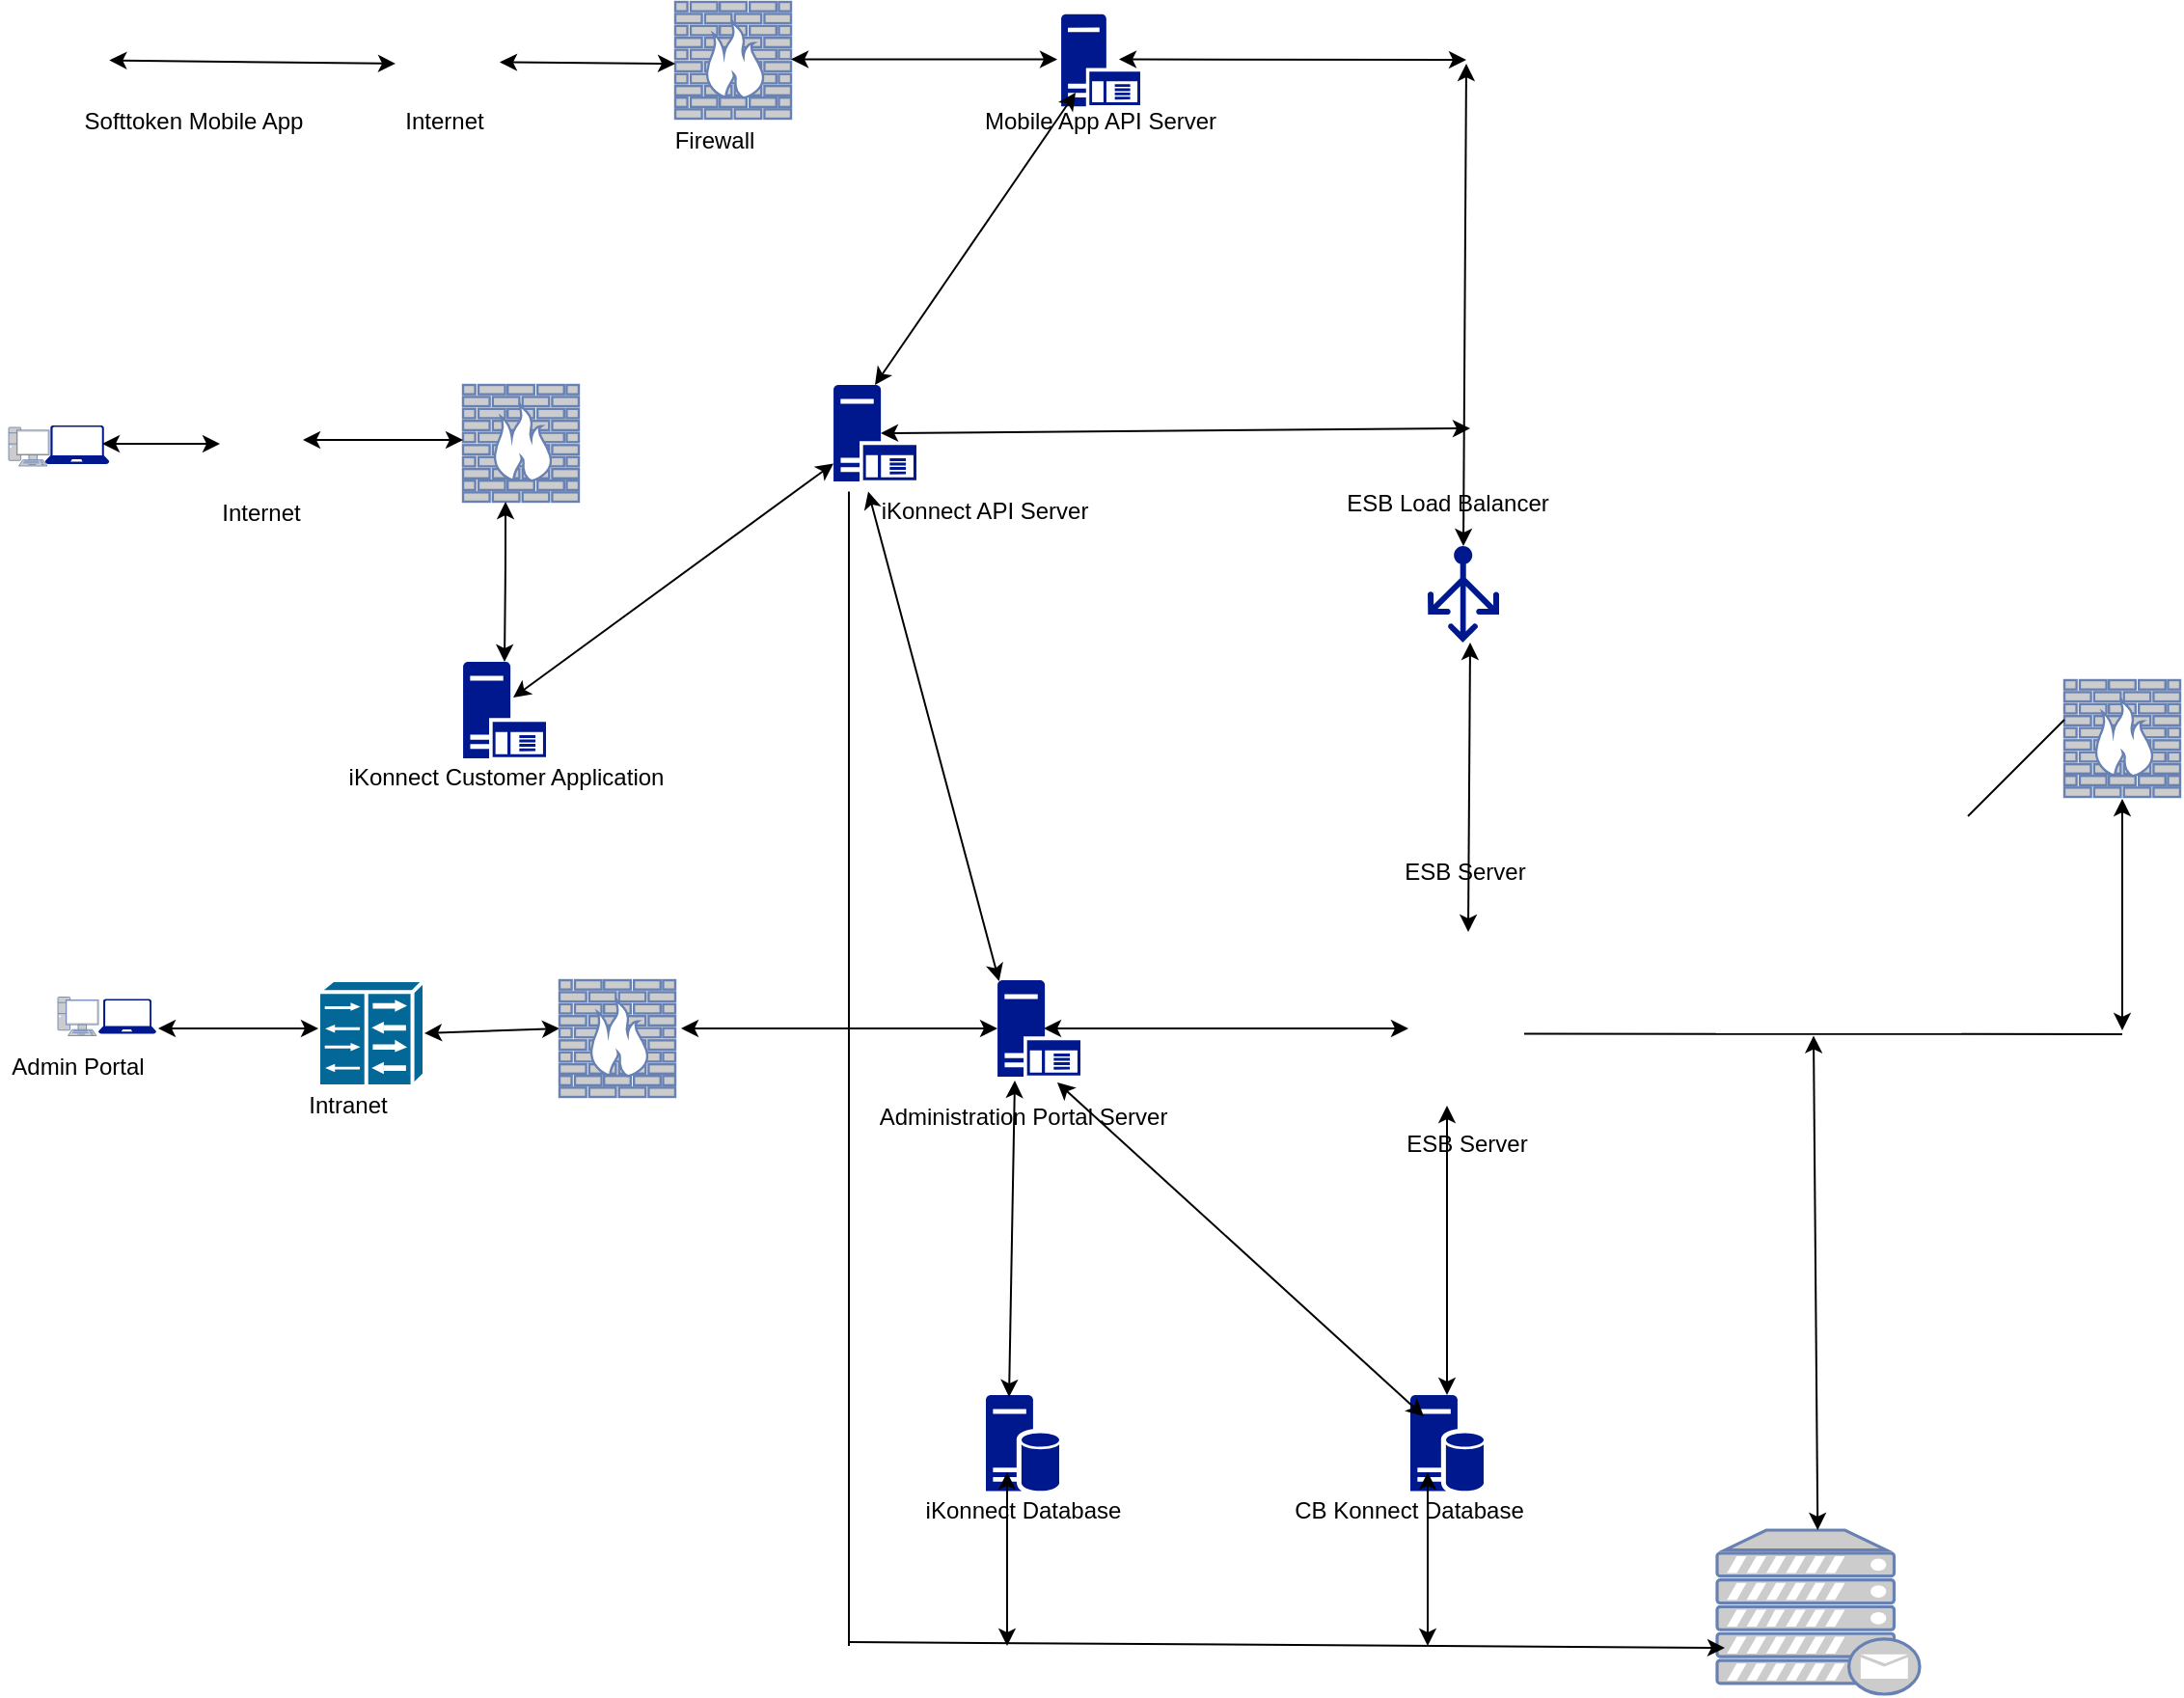 <mxfile version="13.5.8" type="github">
  <diagram id="vlZMCVXYZLQBkwcgjIeW" name="Page-1">
    <mxGraphModel dx="1865" dy="575" grid="1" gridSize="10" guides="1" tooltips="1" connect="1" arrows="1" fold="1" page="1" pageScale="1" pageWidth="827" pageHeight="1169" math="0" shadow="0">
      <root>
        <mxCell id="0" />
        <mxCell id="1" parent="0" />
        <mxCell id="Aq3l9y1NEmaX5fChTpc7-1" value="" style="aspect=fixed;pointerEvents=1;shadow=0;dashed=0;html=1;strokeColor=none;labelPosition=center;verticalLabelPosition=bottom;verticalAlign=top;align=center;fillColor=#00188D;shape=mxgraph.mscae.enterprise.application_server" vertex="1" parent="1">
          <mxGeometry x="530" y="34.41" width="41" height="47.67" as="geometry" />
        </mxCell>
        <mxCell id="Aq3l9y1NEmaX5fChTpc7-3" value="" style="aspect=fixed;pointerEvents=1;shadow=0;dashed=0;html=1;strokeColor=none;labelPosition=center;verticalLabelPosition=bottom;verticalAlign=top;align=center;fillColor=#00188D;shape=mxgraph.mscae.enterprise.application_server" vertex="1" parent="1">
          <mxGeometry x="497" y="535" width="43" height="50" as="geometry" />
        </mxCell>
        <mxCell id="Aq3l9y1NEmaX5fChTpc7-8" value="" style="shape=image;html=1;verticalAlign=top;verticalLabelPosition=bottom;labelBackgroundColor=#ffffff;imageAspect=0;aspect=fixed;image=https://cdn2.iconfinder.com/data/icons/whcompare-isometric-web-hosting-servers/50/server-2-128.png" vertex="1" parent="1">
          <mxGeometry x="692" y="510" width="98" height="98" as="geometry" />
        </mxCell>
        <mxCell id="Aq3l9y1NEmaX5fChTpc7-11" value="" style="shape=image;html=1;verticalAlign=top;verticalLabelPosition=bottom;labelBackgroundColor=#ffffff;imageAspect=0;aspect=fixed;image=https://cdn0.iconfinder.com/data/icons/emoji-3-5/64/hand_phone_smartphone-128.png" vertex="1" parent="1">
          <mxGeometry x="-1.33" y="39.24" width="38" height="38" as="geometry" />
        </mxCell>
        <mxCell id="Aq3l9y1NEmaX5fChTpc7-12" value="" style="shape=image;html=1;verticalAlign=top;verticalLabelPosition=bottom;labelBackgroundColor=#ffffff;imageAspect=0;aspect=fixed;image=https://cdn4.iconfinder.com/data/icons/for-your-interface-free-samples/128/Globe-128.png" vertex="1" parent="1">
          <mxGeometry x="180" y="29.5" width="59" height="59" as="geometry" />
        </mxCell>
        <mxCell id="Aq3l9y1NEmaX5fChTpc7-15" value="" style="fontColor=#0066CC;verticalAlign=top;verticalLabelPosition=bottom;labelPosition=center;align=center;html=1;outlineConnect=0;fillColor=#CCCCCC;strokeColor=#6881B3;gradientColor=none;gradientDirection=north;strokeWidth=2;shape=mxgraph.networks.firewall;" vertex="1" parent="1">
          <mxGeometry x="330" y="28" width="60" height="60.5" as="geometry" />
        </mxCell>
        <mxCell id="Aq3l9y1NEmaX5fChTpc7-22" value="" style="aspect=fixed;pointerEvents=1;shadow=0;dashed=0;html=1;strokeColor=none;labelPosition=center;verticalLabelPosition=bottom;verticalAlign=top;align=center;fillColor=#00188D;shape=mxgraph.azure.load_balancer_generic" vertex="1" parent="1">
          <mxGeometry x="720" y="310" width="37" height="50" as="geometry" />
        </mxCell>
        <mxCell id="Aq3l9y1NEmaX5fChTpc7-27" value="" style="endArrow=classic;startArrow=classic;html=1;exitX=0.5;exitY=0;exitDx=0;exitDy=0;exitPerimeter=0;" edge="1" parent="1" source="Aq3l9y1NEmaX5fChTpc7-22">
          <mxGeometry width="50" height="50" relative="1" as="geometry">
            <mxPoint x="740" y="180" as="sourcePoint" />
            <mxPoint x="740" y="60" as="targetPoint" />
          </mxGeometry>
        </mxCell>
        <mxCell id="Aq3l9y1NEmaX5fChTpc7-28" value="" style="endArrow=classic;startArrow=classic;html=1;" edge="1" parent="1">
          <mxGeometry width="50" height="50" relative="1" as="geometry">
            <mxPoint x="560" y="57.75" as="sourcePoint" />
            <mxPoint x="740" y="58" as="targetPoint" />
          </mxGeometry>
        </mxCell>
        <mxCell id="Aq3l9y1NEmaX5fChTpc7-31" value="Internet" style="text;html=1;align=center;verticalAlign=middle;resizable=0;points=[];autosize=1;" vertex="1" parent="1">
          <mxGeometry x="185" y="80" width="50" height="20" as="geometry" />
        </mxCell>
        <mxCell id="Aq3l9y1NEmaX5fChTpc7-32" value="Firewall" style="text;html=1;align=center;verticalAlign=middle;resizable=0;points=[];autosize=1;" vertex="1" parent="1">
          <mxGeometry x="320" y="90" width="60" height="20" as="geometry" />
        </mxCell>
        <mxCell id="Aq3l9y1NEmaX5fChTpc7-33" value="Mobile App API Server" style="text;html=1;align=center;verticalAlign=middle;resizable=0;points=[];autosize=1;" vertex="1" parent="1">
          <mxGeometry x="485" y="80" width="130" height="20" as="geometry" />
        </mxCell>
        <mxCell id="Aq3l9y1NEmaX5fChTpc7-34" value="ESB Load Balancer" style="text;html=1;align=center;verticalAlign=middle;resizable=0;points=[];autosize=1;" vertex="1" parent="1">
          <mxGeometry x="670" y="278" width="120" height="20" as="geometry" />
        </mxCell>
        <mxCell id="Aq3l9y1NEmaX5fChTpc7-35" value="Softtoken Mobile App" style="text;html=1;align=center;verticalAlign=middle;resizable=0;points=[];autosize=1;" vertex="1" parent="1">
          <mxGeometry x="20" y="80" width="120" height="20" as="geometry" />
        </mxCell>
        <mxCell id="Aq3l9y1NEmaX5fChTpc7-36" value="ESB Server" style="text;html=1;align=center;verticalAlign=middle;resizable=0;points=[];autosize=1;" vertex="1" parent="1">
          <mxGeometry x="698.5" y="469" width="80" height="20" as="geometry" />
        </mxCell>
        <mxCell id="Aq3l9y1NEmaX5fChTpc7-37" value="" style="endArrow=classic;startArrow=classic;html=1;" edge="1" parent="1">
          <mxGeometry width="50" height="50" relative="1" as="geometry">
            <mxPoint x="390" y="57.75" as="sourcePoint" />
            <mxPoint x="528" y="57.75" as="targetPoint" />
          </mxGeometry>
        </mxCell>
        <mxCell id="Aq3l9y1NEmaX5fChTpc7-38" value="" style="endArrow=classic;startArrow=classic;html=1;" edge="1" parent="1" source="Aq3l9y1NEmaX5fChTpc7-12">
          <mxGeometry width="50" height="50" relative="1" as="geometry">
            <mxPoint x="280" y="110" as="sourcePoint" />
            <mxPoint x="330" y="60" as="targetPoint" />
          </mxGeometry>
        </mxCell>
        <mxCell id="Aq3l9y1NEmaX5fChTpc7-39" value="" style="endArrow=classic;startArrow=classic;html=1;exitX=1;exitY=0.5;exitDx=0;exitDy=0;" edge="1" parent="1" source="Aq3l9y1NEmaX5fChTpc7-11">
          <mxGeometry width="50" height="50" relative="1" as="geometry">
            <mxPoint x="80" y="60" as="sourcePoint" />
            <mxPoint x="185" y="60" as="targetPoint" />
          </mxGeometry>
        </mxCell>
        <mxCell id="Aq3l9y1NEmaX5fChTpc7-40" value="Administration Portal Server" style="text;html=1;align=center;verticalAlign=middle;resizable=0;points=[];autosize=1;" vertex="1" parent="1">
          <mxGeometry x="430" y="595.5" width="160" height="20" as="geometry" />
        </mxCell>
        <mxCell id="Aq3l9y1NEmaX5fChTpc7-43" value="" style="fontColor=#0066CC;verticalAlign=top;verticalLabelPosition=bottom;labelPosition=center;align=center;html=1;outlineConnect=0;fillColor=#CCCCCC;strokeColor=#6881B3;gradientColor=none;gradientDirection=north;strokeWidth=2;shape=mxgraph.networks.pc;" vertex="1" parent="1">
          <mxGeometry x="10" y="543.75" width="21" height="20" as="geometry" />
        </mxCell>
        <mxCell id="Aq3l9y1NEmaX5fChTpc7-44" value="" style="aspect=fixed;pointerEvents=1;shadow=0;dashed=0;html=1;strokeColor=none;labelPosition=center;verticalLabelPosition=bottom;verticalAlign=top;align=center;fillColor=#00188D;shape=mxgraph.azure.laptop" vertex="1" parent="1">
          <mxGeometry x="3.34" y="247.5" width="33.33" height="20" as="geometry" />
        </mxCell>
        <mxCell id="Aq3l9y1NEmaX5fChTpc7-45" value="" style="shape=image;html=1;verticalAlign=top;verticalLabelPosition=bottom;labelBackgroundColor=#ffffff;imageAspect=0;aspect=fixed;image=https://cdn4.iconfinder.com/data/icons/for-your-interface-free-samples/128/Globe-128.png" vertex="1" parent="1">
          <mxGeometry x="88" y="228" width="59" height="59" as="geometry" />
        </mxCell>
        <mxCell id="Aq3l9y1NEmaX5fChTpc7-46" value="" style="shape=mxgraph.cisco.misc.lan_to_lan;html=1;dashed=0;fillColor=#036897;strokeColor=#ffffff;strokeWidth=2;verticalLabelPosition=bottom;verticalAlign=top" vertex="1" parent="1">
          <mxGeometry x="145" y="535" width="55" height="55" as="geometry" />
        </mxCell>
        <mxCell id="Aq3l9y1NEmaX5fChTpc7-47" value="" style="fontColor=#0066CC;verticalAlign=top;verticalLabelPosition=bottom;labelPosition=center;align=center;html=1;outlineConnect=0;fillColor=#CCCCCC;strokeColor=#6881B3;gradientColor=none;gradientDirection=north;strokeWidth=2;shape=mxgraph.networks.firewall;" vertex="1" parent="1">
          <mxGeometry x="220" y="226.5" width="60" height="60.5" as="geometry" />
        </mxCell>
        <mxCell id="Aq3l9y1NEmaX5fChTpc7-57" value="ESB Server" style="text;html=1;align=center;verticalAlign=middle;resizable=0;points=[];autosize=1;" vertex="1" parent="1">
          <mxGeometry x="700" y="610" width="80" height="20" as="geometry" />
        </mxCell>
        <mxCell id="Aq3l9y1NEmaX5fChTpc7-58" value="Intranet" style="text;html=1;align=center;verticalAlign=middle;resizable=0;points=[];autosize=1;" vertex="1" parent="1">
          <mxGeometry x="135" y="590" width="50" height="20" as="geometry" />
        </mxCell>
        <mxCell id="Aq3l9y1NEmaX5fChTpc7-59" value="Admin Portal" style="text;html=1;align=center;verticalAlign=middle;resizable=0;points=[];autosize=1;" vertex="1" parent="1">
          <mxGeometry x="-20" y="570" width="80" height="20" as="geometry" />
        </mxCell>
        <mxCell id="Aq3l9y1NEmaX5fChTpc7-62" value="" style="aspect=fixed;pointerEvents=1;shadow=0;dashed=0;html=1;strokeColor=none;labelPosition=center;verticalLabelPosition=bottom;verticalAlign=top;align=center;fillColor=#00188D;shape=mxgraph.mscae.enterprise.database_server" vertex="1" parent="1">
          <mxGeometry x="711" y="750" width="38" height="50" as="geometry" />
        </mxCell>
        <mxCell id="Aq3l9y1NEmaX5fChTpc7-63" value="" style="aspect=fixed;pointerEvents=1;shadow=0;dashed=0;html=1;strokeColor=none;labelPosition=center;verticalLabelPosition=bottom;verticalAlign=top;align=center;fillColor=#00188D;shape=mxgraph.mscae.enterprise.database_server" vertex="1" parent="1">
          <mxGeometry x="491" y="750" width="38" height="50" as="geometry" />
        </mxCell>
        <mxCell id="Aq3l9y1NEmaX5fChTpc7-64" value="" style="endArrow=classic;startArrow=classic;html=1;entryX=0.209;entryY=1.04;entryDx=0;entryDy=0;entryPerimeter=0;exitX=0.316;exitY=0.02;exitDx=0;exitDy=0;exitPerimeter=0;" edge="1" parent="1" source="Aq3l9y1NEmaX5fChTpc7-63" target="Aq3l9y1NEmaX5fChTpc7-3">
          <mxGeometry width="50" height="50" relative="1" as="geometry">
            <mxPoint x="445.5" y="750" as="sourcePoint" />
            <mxPoint x="445.5" y="578" as="targetPoint" />
          </mxGeometry>
        </mxCell>
        <mxCell id="Aq3l9y1NEmaX5fChTpc7-65" value="" style="endArrow=classic;startArrow=classic;html=1;exitX=0.5;exitY=0;exitDx=0;exitDy=0;exitPerimeter=0;" edge="1" parent="1" source="Aq3l9y1NEmaX5fChTpc7-62">
          <mxGeometry width="50" height="50" relative="1" as="geometry">
            <mxPoint x="680" y="650" as="sourcePoint" />
            <mxPoint x="730" y="600" as="targetPoint" />
          </mxGeometry>
        </mxCell>
        <mxCell id="Aq3l9y1NEmaX5fChTpc7-66" value="" style="endArrow=classic;startArrow=classic;html=1;" edge="1" parent="1">
          <mxGeometry width="50" height="50" relative="1" as="geometry">
            <mxPoint x="333" y="560" as="sourcePoint" />
            <mxPoint x="497" y="560" as="targetPoint" />
          </mxGeometry>
        </mxCell>
        <mxCell id="Aq3l9y1NEmaX5fChTpc7-67" value="" style="endArrow=classic;startArrow=classic;html=1;exitX=1;exitY=0.5;exitDx=0;exitDy=0;exitPerimeter=0;" edge="1" parent="1" source="Aq3l9y1NEmaX5fChTpc7-46">
          <mxGeometry width="50" height="50" relative="1" as="geometry">
            <mxPoint x="220" y="610" as="sourcePoint" />
            <mxPoint x="270" y="560" as="targetPoint" />
          </mxGeometry>
        </mxCell>
        <mxCell id="Aq3l9y1NEmaX5fChTpc7-69" value="" style="endArrow=classic;startArrow=classic;html=1;" edge="1" parent="1">
          <mxGeometry width="50" height="50" relative="1" as="geometry">
            <mxPoint x="62" y="560" as="sourcePoint" />
            <mxPoint x="145" y="560" as="targetPoint" />
          </mxGeometry>
        </mxCell>
        <mxCell id="Aq3l9y1NEmaX5fChTpc7-70" value="iKonnect Database" style="text;html=1;align=center;verticalAlign=middle;resizable=0;points=[];autosize=1;" vertex="1" parent="1">
          <mxGeometry x="455" y="800" width="110" height="20" as="geometry" />
        </mxCell>
        <mxCell id="Aq3l9y1NEmaX5fChTpc7-71" value="CB Konnect Database" style="text;html=1;align=center;verticalAlign=middle;resizable=0;points=[];autosize=1;" vertex="1" parent="1">
          <mxGeometry x="645" y="800" width="130" height="20" as="geometry" />
        </mxCell>
        <mxCell id="Aq3l9y1NEmaX5fChTpc7-72" value="" style="endArrow=classic;startArrow=classic;html=1;exitX=0.5;exitY=0;exitDx=0;exitDy=0;" edge="1" parent="1" source="Aq3l9y1NEmaX5fChTpc7-8">
          <mxGeometry width="50" height="50" relative="1" as="geometry">
            <mxPoint x="692" y="410" as="sourcePoint" />
            <mxPoint x="742" y="360" as="targetPoint" />
          </mxGeometry>
        </mxCell>
        <mxCell id="Aq3l9y1NEmaX5fChTpc7-73" value="" style="endArrow=classic;startArrow=classic;html=1;exitX=0.184;exitY=0.22;exitDx=0;exitDy=0;exitPerimeter=0;entryX=0.721;entryY=1.06;entryDx=0;entryDy=0;entryPerimeter=0;" edge="1" parent="1" source="Aq3l9y1NEmaX5fChTpc7-62" target="Aq3l9y1NEmaX5fChTpc7-3">
          <mxGeometry width="50" height="50" relative="1" as="geometry">
            <mxPoint x="480" y="680" as="sourcePoint" />
            <mxPoint x="530" y="630" as="targetPoint" />
          </mxGeometry>
        </mxCell>
        <mxCell id="Aq3l9y1NEmaX5fChTpc7-74" value="" style="endArrow=classic;startArrow=classic;html=1;" edge="1" parent="1">
          <mxGeometry width="50" height="50" relative="1" as="geometry">
            <mxPoint x="521" y="560" as="sourcePoint" />
            <mxPoint x="710" y="560" as="targetPoint" />
          </mxGeometry>
        </mxCell>
        <mxCell id="Aq3l9y1NEmaX5fChTpc7-75" value="" style="aspect=fixed;pointerEvents=1;shadow=0;dashed=0;html=1;strokeColor=none;labelPosition=center;verticalLabelPosition=bottom;verticalAlign=top;align=center;fillColor=#00188D;shape=mxgraph.mscae.enterprise.application_server" vertex="1" parent="1">
          <mxGeometry x="220" y="370" width="43" height="50" as="geometry" />
        </mxCell>
        <mxCell id="Aq3l9y1NEmaX5fChTpc7-76" value="" style="endArrow=classic;startArrow=classic;html=1;exitX=0.57;exitY=0.5;exitDx=0;exitDy=0;exitPerimeter=0;" edge="1" parent="1" source="Aq3l9y1NEmaX5fChTpc7-4">
          <mxGeometry width="50" height="50" relative="1" as="geometry">
            <mxPoint x="485.004" y="249" as="sourcePoint" />
            <mxPoint x="742" y="249" as="targetPoint" />
          </mxGeometry>
        </mxCell>
        <mxCell id="Aq3l9y1NEmaX5fChTpc7-78" value="iKonnect Customer Application" style="text;html=1;align=center;verticalAlign=middle;resizable=0;points=[];autosize=1;" vertex="1" parent="1">
          <mxGeometry x="151.5" y="420" width="180" height="20" as="geometry" />
        </mxCell>
        <mxCell id="Aq3l9y1NEmaX5fChTpc7-79" value="iKonnect API Server" style="text;html=1;align=center;verticalAlign=middle;resizable=0;points=[];autosize=1;" vertex="1" parent="1">
          <mxGeometry x="430" y="281.75" width="120" height="20" as="geometry" />
        </mxCell>
        <mxCell id="Aq3l9y1NEmaX5fChTpc7-80" value="" style="endArrow=classic;startArrow=classic;html=1;exitX=0.5;exitY=0;exitDx=0;exitDy=0;exitPerimeter=0;" edge="1" parent="1" source="Aq3l9y1NEmaX5fChTpc7-4">
          <mxGeometry width="50" height="50" relative="1" as="geometry">
            <mxPoint x="473.5" y="228" as="sourcePoint" />
            <mxPoint x="537.5" y="75" as="targetPoint" />
          </mxGeometry>
        </mxCell>
        <mxCell id="Aq3l9y1NEmaX5fChTpc7-81" value="" style="endArrow=classic;startArrow=classic;html=1;exitX=0.712;exitY=0.373;exitDx=0;exitDy=0;exitPerimeter=0;" edge="1" parent="1">
          <mxGeometry width="50" height="50" relative="1" as="geometry">
            <mxPoint x="137.008" y="255.007" as="sourcePoint" />
            <mxPoint x="220" y="255" as="targetPoint" />
          </mxGeometry>
        </mxCell>
        <mxCell id="Aq3l9y1NEmaX5fChTpc7-82" value="" style="fontColor=#0066CC;verticalAlign=top;verticalLabelPosition=bottom;labelPosition=center;align=center;html=1;outlineConnect=0;fillColor=#CCCCCC;strokeColor=#6881B3;gradientColor=none;gradientDirection=north;strokeWidth=2;shape=mxgraph.networks.pc;" vertex="1" parent="1">
          <mxGeometry x="-15.5" y="248.5" width="21" height="20" as="geometry" />
        </mxCell>
        <mxCell id="Aq3l9y1NEmaX5fChTpc7-83" value="" style="aspect=fixed;pointerEvents=1;shadow=0;dashed=0;html=1;strokeColor=none;labelPosition=center;verticalLabelPosition=bottom;verticalAlign=top;align=center;fillColor=#00188D;shape=mxgraph.azure.laptop" vertex="1" parent="1">
          <mxGeometry x="31" y="544.75" width="30" height="18" as="geometry" />
        </mxCell>
        <mxCell id="Aq3l9y1NEmaX5fChTpc7-85" value="" style="endArrow=classic;startArrow=classic;html=1;" edge="1" parent="1">
          <mxGeometry width="50" height="50" relative="1" as="geometry">
            <mxPoint x="33" y="257" as="sourcePoint" />
            <mxPoint x="94" y="257" as="targetPoint" />
          </mxGeometry>
        </mxCell>
        <mxCell id="Aq3l9y1NEmaX5fChTpc7-4" value="" style="aspect=fixed;pointerEvents=1;shadow=0;dashed=0;html=1;strokeColor=none;labelPosition=center;verticalLabelPosition=bottom;verticalAlign=top;align=center;fillColor=#00188D;shape=mxgraph.mscae.enterprise.application_server" vertex="1" parent="1">
          <mxGeometry x="412" y="226.5" width="43" height="50" as="geometry" />
        </mxCell>
        <mxCell id="Aq3l9y1NEmaX5fChTpc7-86" value="" style="endArrow=classic;startArrow=classic;html=1;exitX=0.605;exitY=0.37;exitDx=0;exitDy=0;exitPerimeter=0;" edge="1" parent="1" source="Aq3l9y1NEmaX5fChTpc7-75" target="Aq3l9y1NEmaX5fChTpc7-4">
          <mxGeometry width="50" height="50" relative="1" as="geometry">
            <mxPoint x="296.015" y="251" as="sourcePoint" />
            <mxPoint x="458" y="250" as="targetPoint" />
          </mxGeometry>
        </mxCell>
        <mxCell id="Aq3l9y1NEmaX5fChTpc7-89" value="" style="endArrow=classic;startArrow=classic;html=1;" edge="1" parent="1">
          <mxGeometry width="50" height="50" relative="1" as="geometry">
            <mxPoint x="502" y="880" as="sourcePoint" />
            <mxPoint x="502" y="790" as="targetPoint" />
          </mxGeometry>
        </mxCell>
        <mxCell id="Aq3l9y1NEmaX5fChTpc7-90" value="" style="endArrow=classic;startArrow=classic;html=1;" edge="1" parent="1">
          <mxGeometry width="50" height="50" relative="1" as="geometry">
            <mxPoint x="720" y="880" as="sourcePoint" />
            <mxPoint x="720" y="790" as="targetPoint" />
          </mxGeometry>
        </mxCell>
        <mxCell id="Aq3l9y1NEmaX5fChTpc7-92" value="Internet" style="text;html=1;align=center;verticalAlign=middle;resizable=0;points=[];autosize=1;" vertex="1" parent="1">
          <mxGeometry x="90" y="282.5" width="50" height="20" as="geometry" />
        </mxCell>
        <mxCell id="Aq3l9y1NEmaX5fChTpc7-93" value="" style="fontColor=#0066CC;verticalAlign=top;verticalLabelPosition=bottom;labelPosition=center;align=center;html=1;outlineConnect=0;fillColor=#CCCCCC;strokeColor=#6881B3;gradientColor=none;gradientDirection=north;strokeWidth=2;shape=mxgraph.networks.firewall;" vertex="1" parent="1">
          <mxGeometry x="270" y="535" width="60" height="60.5" as="geometry" />
        </mxCell>
        <mxCell id="Aq3l9y1NEmaX5fChTpc7-94" value="" style="endArrow=classic;startArrow=classic;html=1;entryX=0.367;entryY=1;entryDx=0;entryDy=0;entryPerimeter=0;exitX=0.5;exitY=0;exitDx=0;exitDy=0;exitPerimeter=0;" edge="1" parent="1" source="Aq3l9y1NEmaX5fChTpc7-75" target="Aq3l9y1NEmaX5fChTpc7-47">
          <mxGeometry width="50" height="50" relative="1" as="geometry">
            <mxPoint x="239" y="350.5" as="sourcePoint" />
            <mxPoint x="326" y="350" as="targetPoint" />
            <Array as="points">
              <mxPoint x="242" y="320" />
            </Array>
          </mxGeometry>
        </mxCell>
        <mxCell id="Aq3l9y1NEmaX5fChTpc7-96" value="" style="endArrow=none;html=1;" edge="1" parent="1">
          <mxGeometry width="50" height="50" relative="1" as="geometry">
            <mxPoint x="420" y="880" as="sourcePoint" />
            <mxPoint x="420" y="281.75" as="targetPoint" />
          </mxGeometry>
        </mxCell>
        <mxCell id="Aq3l9y1NEmaX5fChTpc7-97" value="" style="endArrow=classic;startArrow=classic;html=1;exitX=0.02;exitY=0.01;exitDx=0;exitDy=0;exitPerimeter=0;" edge="1" parent="1" source="Aq3l9y1NEmaX5fChTpc7-3">
          <mxGeometry width="50" height="50" relative="1" as="geometry">
            <mxPoint x="380" y="331.75" as="sourcePoint" />
            <mxPoint x="430" y="281.75" as="targetPoint" />
          </mxGeometry>
        </mxCell>
        <mxCell id="Aq3l9y1NEmaX5fChTpc7-98" value="" style="fontColor=#0066CC;verticalAlign=top;verticalLabelPosition=bottom;labelPosition=center;align=center;html=1;outlineConnect=0;fillColor=#CCCCCC;strokeColor=#6881B3;gradientColor=none;gradientDirection=north;strokeWidth=2;shape=mxgraph.networks.mail_server;" vertex="1" parent="1">
          <mxGeometry x="870" y="820" width="105" height="85" as="geometry" />
        </mxCell>
        <mxCell id="Aq3l9y1NEmaX5fChTpc7-100" value="" style="endArrow=classic;html=1;" edge="1" parent="1">
          <mxGeometry width="50" height="50" relative="1" as="geometry">
            <mxPoint x="420" y="878" as="sourcePoint" />
            <mxPoint x="874" y="881" as="targetPoint" />
          </mxGeometry>
        </mxCell>
        <mxCell id="Aq3l9y1NEmaX5fChTpc7-101" value="" style="endArrow=none;html=1;" edge="1" parent="1">
          <mxGeometry width="50" height="50" relative="1" as="geometry">
            <mxPoint x="770" y="562.75" as="sourcePoint" />
            <mxPoint x="1080" y="563" as="targetPoint" />
          </mxGeometry>
        </mxCell>
        <mxCell id="Aq3l9y1NEmaX5fChTpc7-102" value="" style="endArrow=classic;startArrow=classic;html=1;" edge="1" parent="1" source="Aq3l9y1NEmaX5fChTpc7-98">
          <mxGeometry width="50" height="50" relative="1" as="geometry">
            <mxPoint x="870" y="613.75" as="sourcePoint" />
            <mxPoint x="920" y="563.75" as="targetPoint" />
          </mxGeometry>
        </mxCell>
        <mxCell id="Aq3l9y1NEmaX5fChTpc7-103" value="" style="fontColor=#0066CC;verticalAlign=top;verticalLabelPosition=bottom;labelPosition=center;align=center;html=1;outlineConnect=0;fillColor=#CCCCCC;strokeColor=#6881B3;gradientColor=none;gradientDirection=north;strokeWidth=2;shape=mxgraph.networks.firewall;" vertex="1" parent="1">
          <mxGeometry x="1050" y="379.5" width="60" height="60.5" as="geometry" />
        </mxCell>
        <mxCell id="Aq3l9y1NEmaX5fChTpc7-104" value="" style="endArrow=classic;startArrow=classic;html=1;" edge="1" parent="1">
          <mxGeometry width="50" height="50" relative="1" as="geometry">
            <mxPoint x="1080" y="561" as="sourcePoint" />
            <mxPoint x="1080" y="441" as="targetPoint" />
          </mxGeometry>
        </mxCell>
        <mxCell id="Aq3l9y1NEmaX5fChTpc7-105" value="" style="endArrow=none;html=1;" edge="1" parent="1">
          <mxGeometry width="50" height="50" relative="1" as="geometry">
            <mxPoint x="1000" y="450" as="sourcePoint" />
            <mxPoint x="1050" y="400" as="targetPoint" />
          </mxGeometry>
        </mxCell>
      </root>
    </mxGraphModel>
  </diagram>
</mxfile>
